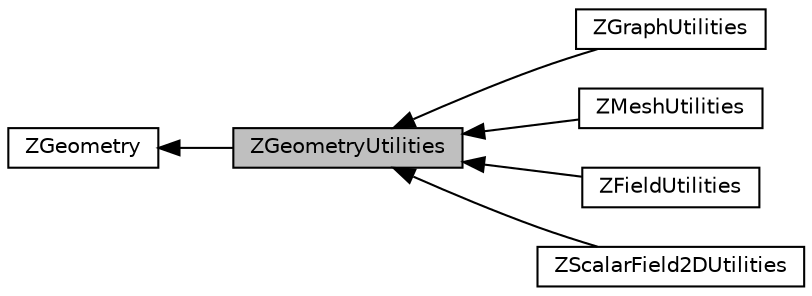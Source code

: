 digraph "ZGeometryUtilities"
{
  edge [fontname="Helvetica",fontsize="10",labelfontname="Helvetica",labelfontsize="10"];
  node [fontname="Helvetica",fontsize="10",shape=record];
  rankdir=LR;
  Node1 [label="ZGeometry",height=0.2,width=0.4,color="black", fillcolor="white", style="filled",URL="$group__z_geometry.html",tooltip="The geometry classes, modifier and utility methods of the library. "];
  Node4 [label="ZGraphUtilities",height=0.2,width=0.4,color="black", fillcolor="white", style="filled",URL="$group__z_graph_utilities.html",tooltip="Collection of utility methods for graphs. "];
  Node5 [label="ZMeshUtilities",height=0.2,width=0.4,color="black", fillcolor="white", style="filled",URL="$group__z_mesh_utilities.html",tooltip="Collection of utility methods for meshes. "];
  Node0 [label="ZGeometryUtilities",height=0.2,width=0.4,color="black", fillcolor="grey75", style="filled", fontcolor="black"];
  Node2 [label="ZFieldUtilities",height=0.2,width=0.4,color="black", fillcolor="white", style="filled",URL="$group__z_field_utilities.html",tooltip="Collection of general utility methods for fields. "];
  Node3 [label="ZScalarField2DUtilities",height=0.2,width=0.4,color="black", fillcolor="white", style="filled",URL="$group__z_scalar_field2_d_utilities.html",tooltip="Collection of utility methods for scalar fields 2D. "];
  Node1->Node0 [shape=plaintext, dir="back", style="solid"];
  Node0->Node2 [shape=plaintext, dir="back", style="solid"];
  Node0->Node3 [shape=plaintext, dir="back", style="solid"];
  Node0->Node4 [shape=plaintext, dir="back", style="solid"];
  Node0->Node5 [shape=plaintext, dir="back", style="solid"];
}
